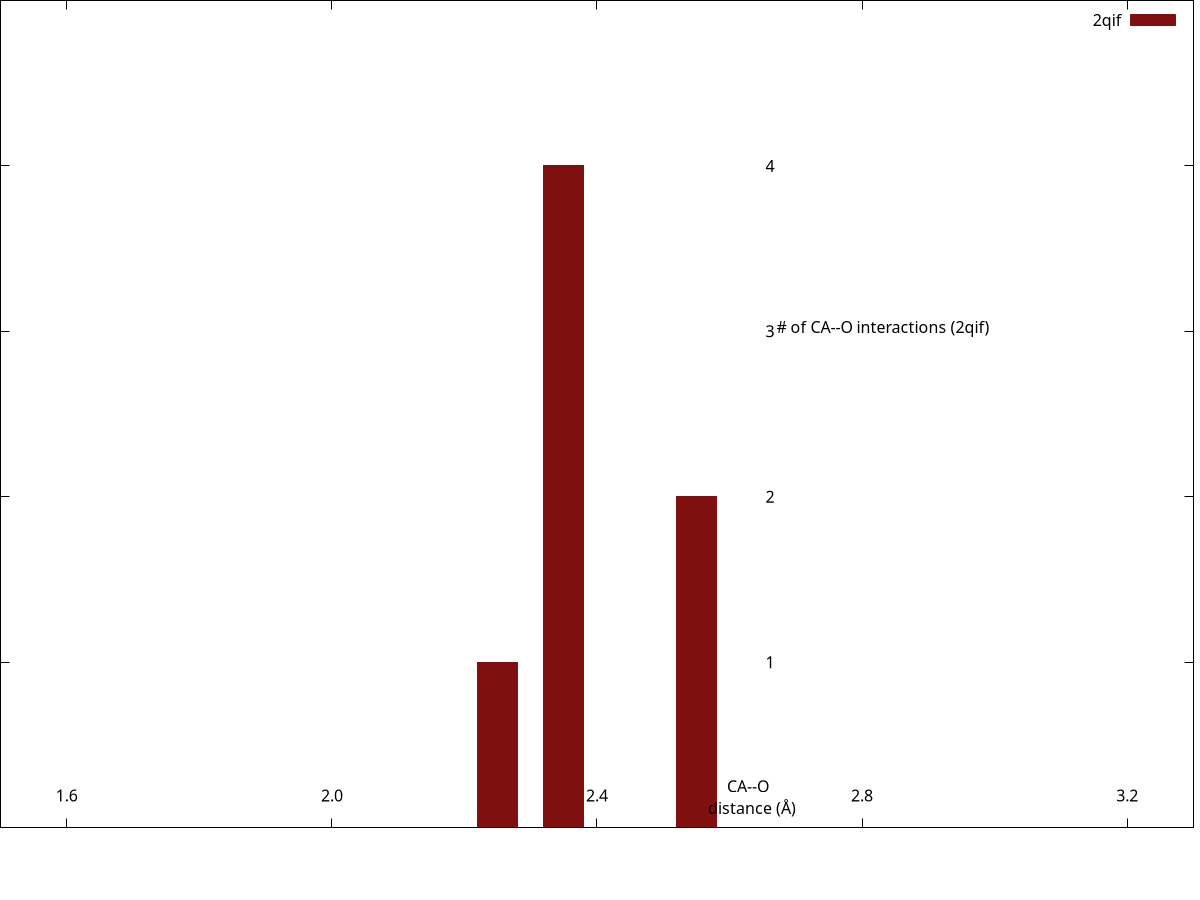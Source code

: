 set encoding iso_8859_1
set terminal pngcairo transparent enhanced size 340, 160 font "Arial Bold,10"
set output "/var/www/html/csgid/app/webroot/neighborhood_temp/2qif/CA--O.png"
set lmargin at screen 0.00
set bmargin at screen 0.08
set rmargin at screen 0.995
set tmargin at screen 1.00
set xrange [1.5:3.3]
set format x "%3.1f"
set xtics 1.6,0.4,3.2
set xtics offset 0,graph 0.065
set yrange [0:1012.8]
unset ytics
set y2range [0:5]
set y2tics 1,1,4
set y2tics offset -49,graph 0.00
set y2tics mirror
set view 80,45
set key top right
set boxwidth 0.06
set style fill solid 1.0
set xlabel "CA--O \n distance (\305)" offset 17,4.4
set y2label "# of CA--O interactions (2qif)" offset -40,4 rotate by 0
plot "-" using ($1+0.05):2 with boxes lc rgb "#801010" axis x1y2 title "2qif", \
     "/var/www/html/csgid/app/webroot/neighborhood_temp/csd_metal_distances/CA--O.csv" using ($1+0.025):2 with linespoints linewidth 2 pointtype 7 pointsize 0.2 lc rgb "#074a7e" title "CSD^{4}" axis x1y1
2.2	1
2.3	4
2.5	2
e
